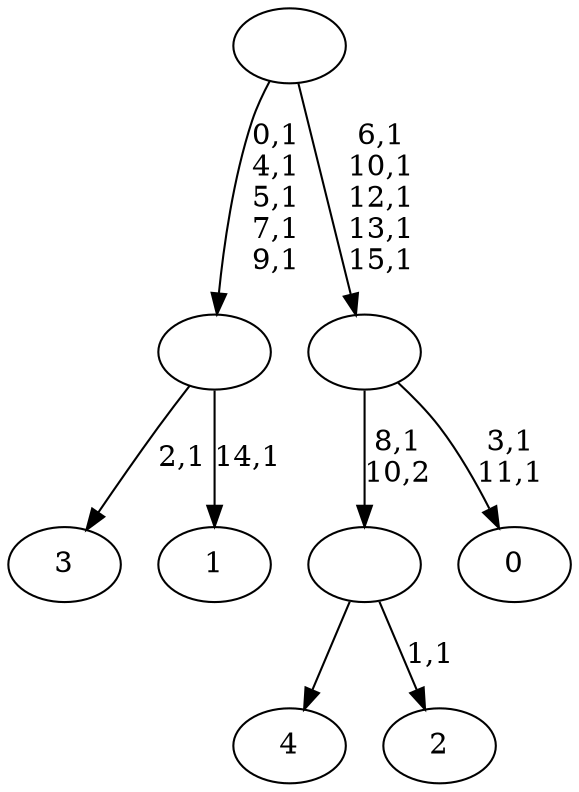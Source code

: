 digraph T {
	21 [label="4"]
	20 [label="3"]
	18 [label="2"]
	16 [label=""]
	15 [label="1"]
	13 [label=""]
	8 [label="0"]
	5 [label=""]
	0 [label=""]
	16 -> 18 [label="1,1"]
	16 -> 21 [label=""]
	13 -> 15 [label="14,1"]
	13 -> 20 [label="2,1"]
	5 -> 8 [label="3,1\n11,1"]
	5 -> 16 [label="8,1\n10,2"]
	0 -> 5 [label="6,1\n10,1\n12,1\n13,1\n15,1"]
	0 -> 13 [label="0,1\n4,1\n5,1\n7,1\n9,1"]
}
